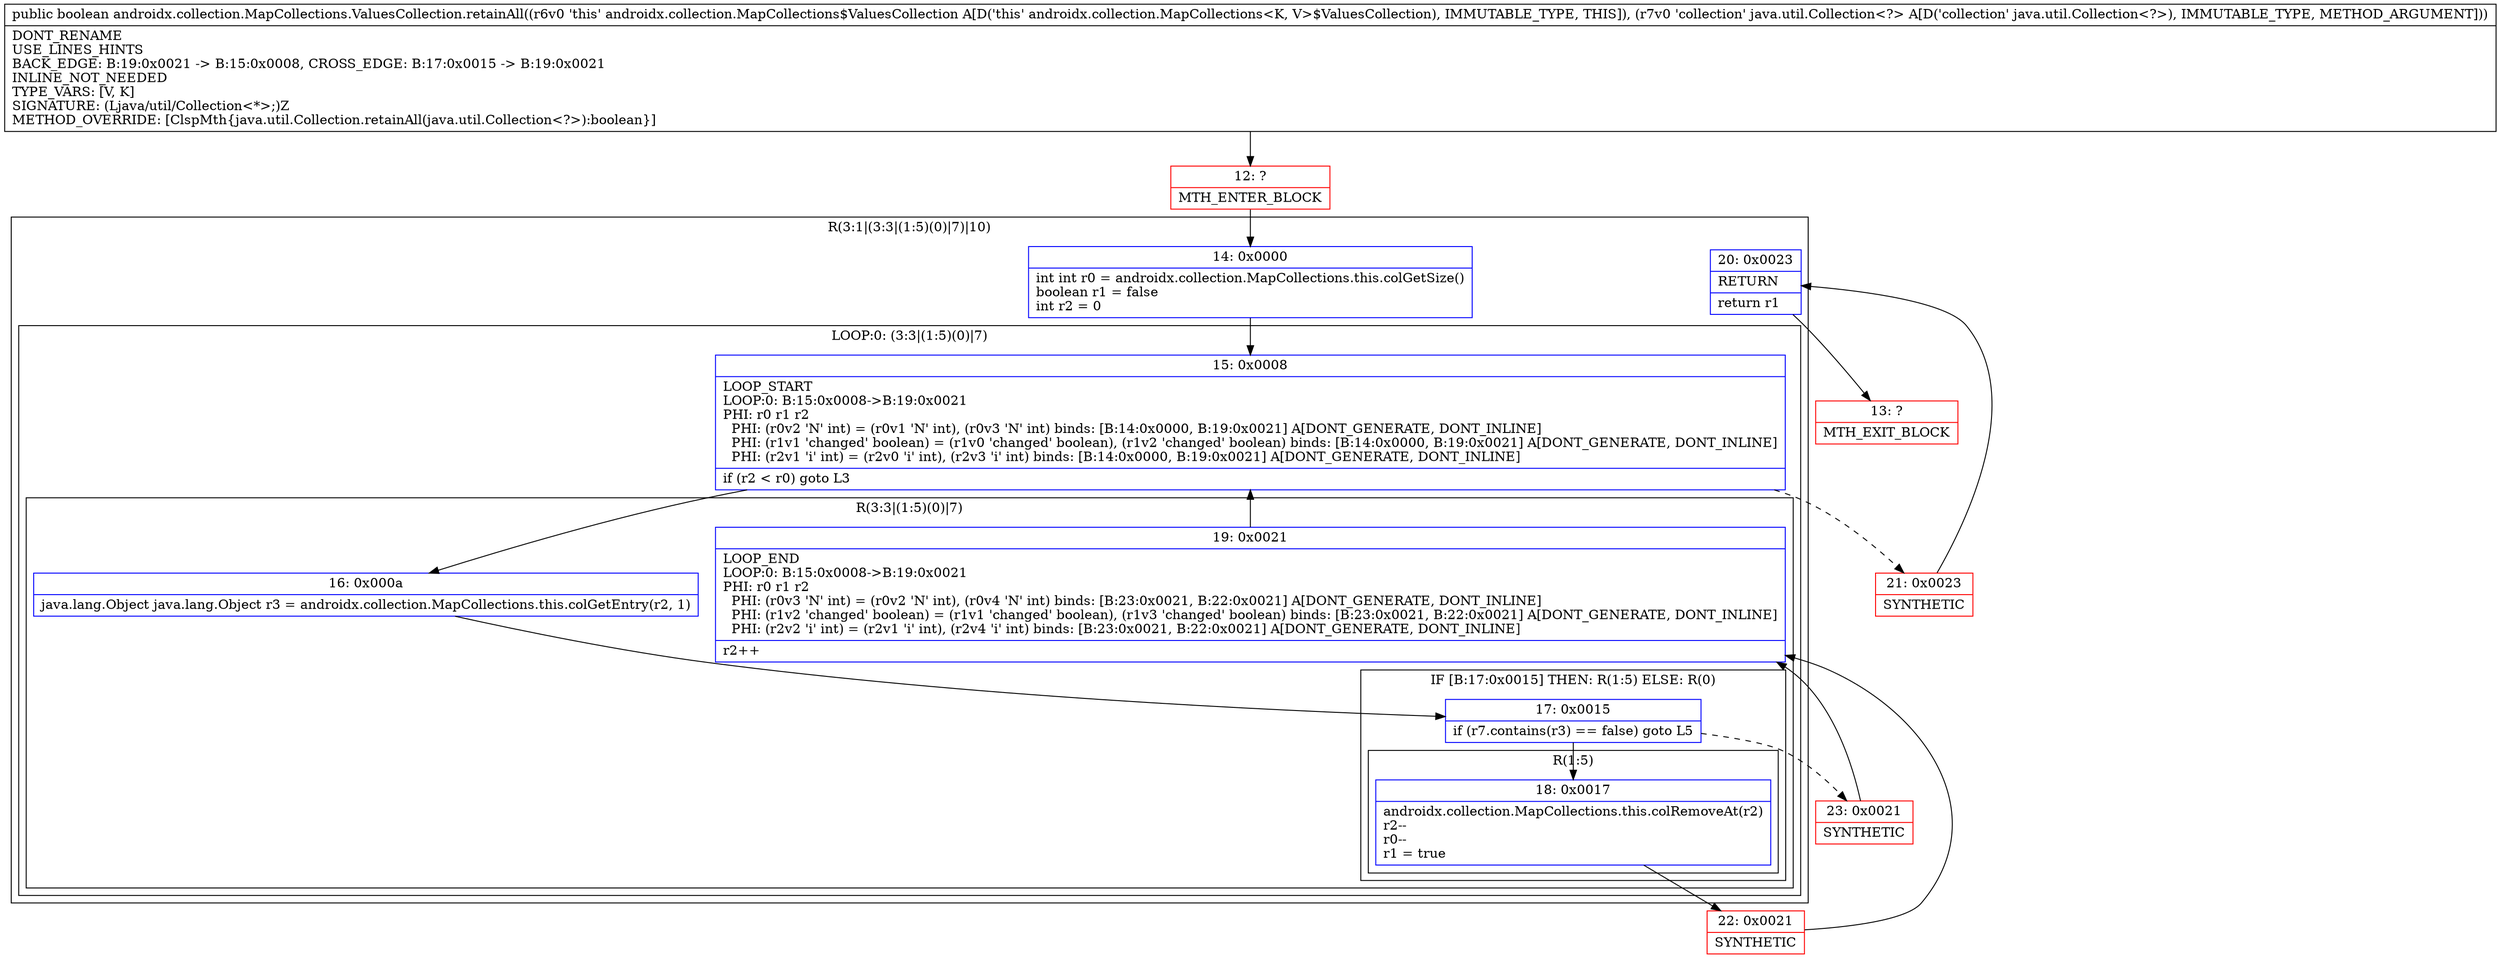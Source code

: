 digraph "CFG forandroidx.collection.MapCollections.ValuesCollection.retainAll(Ljava\/util\/Collection;)Z" {
subgraph cluster_Region_1578780506 {
label = "R(3:1|(3:3|(1:5)(0)|7)|10)";
node [shape=record,color=blue];
Node_14 [shape=record,label="{14\:\ 0x0000|int int r0 = androidx.collection.MapCollections.this.colGetSize()\lboolean r1 = false\lint r2 = 0\l}"];
subgraph cluster_LoopRegion_1127721290 {
label = "LOOP:0: (3:3|(1:5)(0)|7)";
node [shape=record,color=blue];
Node_15 [shape=record,label="{15\:\ 0x0008|LOOP_START\lLOOP:0: B:15:0x0008\-\>B:19:0x0021\lPHI: r0 r1 r2 \l  PHI: (r0v2 'N' int) = (r0v1 'N' int), (r0v3 'N' int) binds: [B:14:0x0000, B:19:0x0021] A[DONT_GENERATE, DONT_INLINE]\l  PHI: (r1v1 'changed' boolean) = (r1v0 'changed' boolean), (r1v2 'changed' boolean) binds: [B:14:0x0000, B:19:0x0021] A[DONT_GENERATE, DONT_INLINE]\l  PHI: (r2v1 'i' int) = (r2v0 'i' int), (r2v3 'i' int) binds: [B:14:0x0000, B:19:0x0021] A[DONT_GENERATE, DONT_INLINE]\l|if (r2 \< r0) goto L3\l}"];
subgraph cluster_Region_1362974619 {
label = "R(3:3|(1:5)(0)|7)";
node [shape=record,color=blue];
Node_16 [shape=record,label="{16\:\ 0x000a|java.lang.Object java.lang.Object r3 = androidx.collection.MapCollections.this.colGetEntry(r2, 1)\l}"];
subgraph cluster_IfRegion_1561459313 {
label = "IF [B:17:0x0015] THEN: R(1:5) ELSE: R(0)";
node [shape=record,color=blue];
Node_17 [shape=record,label="{17\:\ 0x0015|if (r7.contains(r3) == false) goto L5\l}"];
subgraph cluster_Region_1190537453 {
label = "R(1:5)";
node [shape=record,color=blue];
Node_18 [shape=record,label="{18\:\ 0x0017|androidx.collection.MapCollections.this.colRemoveAt(r2)\lr2\-\-\lr0\-\-\lr1 = true\l}"];
}
subgraph cluster_Region_1854591730 {
label = "R(0)";
node [shape=record,color=blue];
}
}
Node_19 [shape=record,label="{19\:\ 0x0021|LOOP_END\lLOOP:0: B:15:0x0008\-\>B:19:0x0021\lPHI: r0 r1 r2 \l  PHI: (r0v3 'N' int) = (r0v2 'N' int), (r0v4 'N' int) binds: [B:23:0x0021, B:22:0x0021] A[DONT_GENERATE, DONT_INLINE]\l  PHI: (r1v2 'changed' boolean) = (r1v1 'changed' boolean), (r1v3 'changed' boolean) binds: [B:23:0x0021, B:22:0x0021] A[DONT_GENERATE, DONT_INLINE]\l  PHI: (r2v2 'i' int) = (r2v1 'i' int), (r2v4 'i' int) binds: [B:23:0x0021, B:22:0x0021] A[DONT_GENERATE, DONT_INLINE]\l|r2++\l}"];
}
}
Node_20 [shape=record,label="{20\:\ 0x0023|RETURN\l|return r1\l}"];
}
Node_12 [shape=record,color=red,label="{12\:\ ?|MTH_ENTER_BLOCK\l}"];
Node_22 [shape=record,color=red,label="{22\:\ 0x0021|SYNTHETIC\l}"];
Node_23 [shape=record,color=red,label="{23\:\ 0x0021|SYNTHETIC\l}"];
Node_21 [shape=record,color=red,label="{21\:\ 0x0023|SYNTHETIC\l}"];
Node_13 [shape=record,color=red,label="{13\:\ ?|MTH_EXIT_BLOCK\l}"];
MethodNode[shape=record,label="{public boolean androidx.collection.MapCollections.ValuesCollection.retainAll((r6v0 'this' androidx.collection.MapCollections$ValuesCollection A[D('this' androidx.collection.MapCollections\<K, V\>$ValuesCollection), IMMUTABLE_TYPE, THIS]), (r7v0 'collection' java.util.Collection\<?\> A[D('collection' java.util.Collection\<?\>), IMMUTABLE_TYPE, METHOD_ARGUMENT]))  | DONT_RENAME\lUSE_LINES_HINTS\lBACK_EDGE: B:19:0x0021 \-\> B:15:0x0008, CROSS_EDGE: B:17:0x0015 \-\> B:19:0x0021\lINLINE_NOT_NEEDED\lTYPE_VARS: [V, K]\lSIGNATURE: (Ljava\/util\/Collection\<*\>;)Z\lMETHOD_OVERRIDE: [ClspMth\{java.util.Collection.retainAll(java.util.Collection\<?\>):boolean\}]\l}"];
MethodNode -> Node_12;Node_14 -> Node_15;
Node_15 -> Node_16;
Node_15 -> Node_21[style=dashed];
Node_16 -> Node_17;
Node_17 -> Node_18;
Node_17 -> Node_23[style=dashed];
Node_18 -> Node_22;
Node_19 -> Node_15;
Node_20 -> Node_13;
Node_12 -> Node_14;
Node_22 -> Node_19;
Node_23 -> Node_19;
Node_21 -> Node_20;
}

